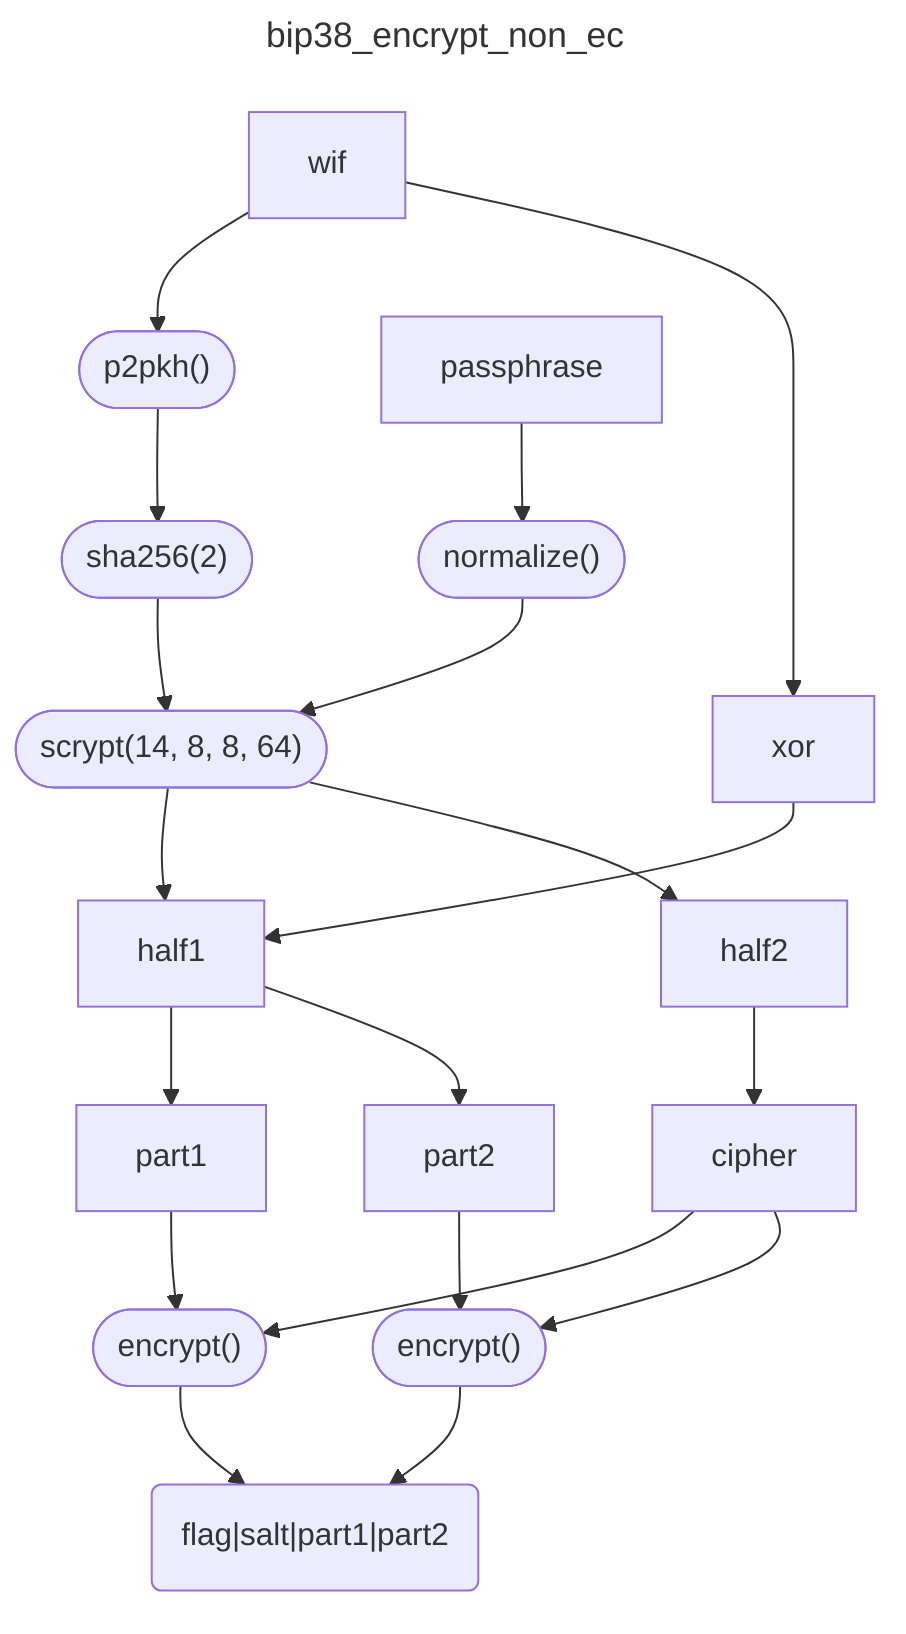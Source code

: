 ---
config:
  layout: dagre
  theme: default
title: bip38_encrypt_non_ec
---
flowchart TD
    wif --> addr(["p2pkh()"]) --> addr_hash(["sha256(2)"])
    passphrase["passphrase"] --> nfc(["normalize()"]) --> K(["scrypt(14, 8, 8, 64)"])
    addr_hash --> K --> half1["half1"] & half2["half2"]
    half2 --> cipher["cipher"]
    wif --> xor --> half1
    half1 --> part1["part1"] & part2["part2"]
    part1 --> E1(["encrypt()"])
    part2 --> E2(["encrypt()"])
    cipher --> E1 & E2 --> R["flag|salt|part1|part2"]
    R@{ shape: rounded}